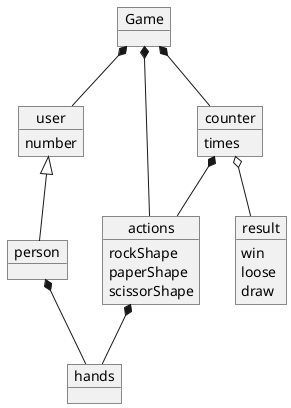 @startuml SRPGame

object user
    object person
        object hands
object Game
    object actions
    object counter
    object result

user <|-- person
person *-- hands

Game *-- user
Game *-- counter
Game *-- actions

actions *-- hands
counter *-- actions

counter : times
user : number

counter o-- result

result : win
result : loose
result : draw

actions : rockShape
actions : paperShape
actions : scissorShape

@enduml